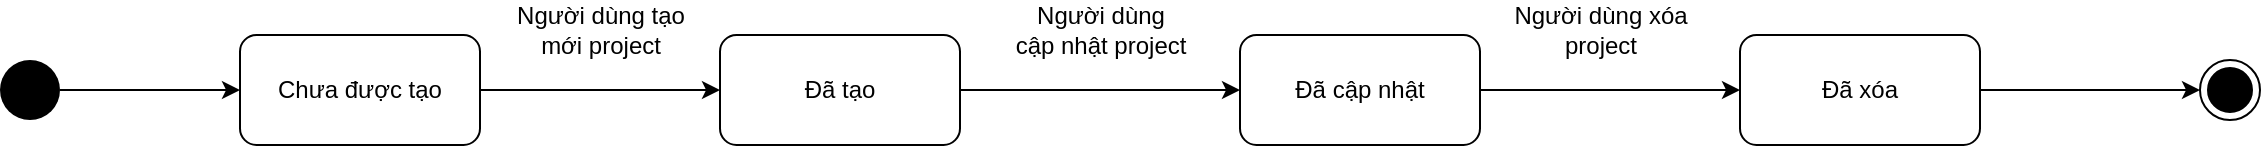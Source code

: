 <mxfile version="13.9.9" type="google"><diagram id="luxyO1UCQOaukAWgejD0" name="Page-1"><mxGraphModel dx="868" dy="492" grid="1" gridSize="10" guides="1" tooltips="1" connect="1" arrows="1" fold="1" page="1" pageScale="1" pageWidth="827" pageHeight="1169" math="0" shadow="0"><root><mxCell id="0"/><mxCell id="1" parent="0"/><mxCell id="YacRDq4bZ6Wk8uedi8eK-2" style="edgeStyle=orthogonalEdgeStyle;rounded=0;orthogonalLoop=1;jettySize=auto;html=1;entryX=0;entryY=0.5;entryDx=0;entryDy=0;" edge="1" parent="1" source="BEBINGhKC0oGkMvt81r8-12" target="YacRDq4bZ6Wk8uedi8eK-1"><mxGeometry relative="1" as="geometry"/></mxCell><mxCell id="BEBINGhKC0oGkMvt81r8-12" value="" style="ellipse;fillColor=#000000;strokeColor=none;" parent="1" vertex="1"><mxGeometry x="360" y="50" width="30" height="30" as="geometry"/></mxCell><mxCell id="YacRDq4bZ6Wk8uedi8eK-4" style="edgeStyle=orthogonalEdgeStyle;rounded=0;orthogonalLoop=1;jettySize=auto;html=1;" edge="1" parent="1" source="YacRDq4bZ6Wk8uedi8eK-1" target="YacRDq4bZ6Wk8uedi8eK-3"><mxGeometry relative="1" as="geometry"/></mxCell><mxCell id="YacRDq4bZ6Wk8uedi8eK-1" value="Chưa được tạo" style="rounded=1;whiteSpace=wrap;html=1;" vertex="1" parent="1"><mxGeometry x="480" y="37.5" width="120" height="55" as="geometry"/></mxCell><mxCell id="YacRDq4bZ6Wk8uedi8eK-7" style="edgeStyle=orthogonalEdgeStyle;rounded=0;orthogonalLoop=1;jettySize=auto;html=1;entryX=0;entryY=0.5;entryDx=0;entryDy=0;" edge="1" parent="1" source="YacRDq4bZ6Wk8uedi8eK-3" target="YacRDq4bZ6Wk8uedi8eK-6"><mxGeometry relative="1" as="geometry"/></mxCell><mxCell id="YacRDq4bZ6Wk8uedi8eK-3" value="Đã tạo" style="rounded=1;whiteSpace=wrap;html=1;" vertex="1" parent="1"><mxGeometry x="720" y="37.5" width="120" height="55" as="geometry"/></mxCell><mxCell id="YacRDq4bZ6Wk8uedi8eK-5" value="&lt;div&gt;Người dùng tạo&lt;/div&gt;&lt;div&gt;mới project&lt;br&gt;&lt;/div&gt;" style="text;html=1;align=center;verticalAlign=middle;resizable=0;points=[];autosize=1;" vertex="1" parent="1"><mxGeometry x="610" y="20" width="100" height="30" as="geometry"/></mxCell><mxCell id="YacRDq4bZ6Wk8uedi8eK-10" style="edgeStyle=orthogonalEdgeStyle;rounded=0;orthogonalLoop=1;jettySize=auto;html=1;entryX=0;entryY=0.5;entryDx=0;entryDy=0;" edge="1" parent="1" source="YacRDq4bZ6Wk8uedi8eK-6" target="YacRDq4bZ6Wk8uedi8eK-9"><mxGeometry relative="1" as="geometry"/></mxCell><mxCell id="YacRDq4bZ6Wk8uedi8eK-6" value="Đã cập nhật" style="rounded=1;whiteSpace=wrap;html=1;" vertex="1" parent="1"><mxGeometry x="980" y="37.5" width="120" height="55" as="geometry"/></mxCell><mxCell id="YacRDq4bZ6Wk8uedi8eK-8" value="&lt;div&gt;Người dùng&lt;/div&gt;&lt;div&gt;cập nhật project&lt;/div&gt;" style="text;html=1;align=center;verticalAlign=middle;resizable=0;points=[];autosize=1;" vertex="1" parent="1"><mxGeometry x="860" y="20" width="100" height="30" as="geometry"/></mxCell><mxCell id="YacRDq4bZ6Wk8uedi8eK-13" style="edgeStyle=orthogonalEdgeStyle;rounded=0;orthogonalLoop=1;jettySize=auto;html=1;" edge="1" parent="1" source="YacRDq4bZ6Wk8uedi8eK-9" target="YacRDq4bZ6Wk8uedi8eK-12"><mxGeometry relative="1" as="geometry"/></mxCell><mxCell id="YacRDq4bZ6Wk8uedi8eK-9" value="Đã xóa" style="rounded=1;whiteSpace=wrap;html=1;" vertex="1" parent="1"><mxGeometry x="1230" y="37.5" width="120" height="55" as="geometry"/></mxCell><mxCell id="YacRDq4bZ6Wk8uedi8eK-11" value="&lt;div&gt;Người dùng xóa&lt;/div&gt;&lt;div&gt;project&lt;br&gt;&lt;/div&gt;" style="text;html=1;align=center;verticalAlign=middle;resizable=0;points=[];autosize=1;" vertex="1" parent="1"><mxGeometry x="1110" y="20" width="100" height="30" as="geometry"/></mxCell><mxCell id="YacRDq4bZ6Wk8uedi8eK-12" value="" style="ellipse;html=1;shape=endState;fillColor=#000000;strokeColor=#000000;" vertex="1" parent="1"><mxGeometry x="1460" y="50" width="30" height="30" as="geometry"/></mxCell></root></mxGraphModel></diagram></mxfile>